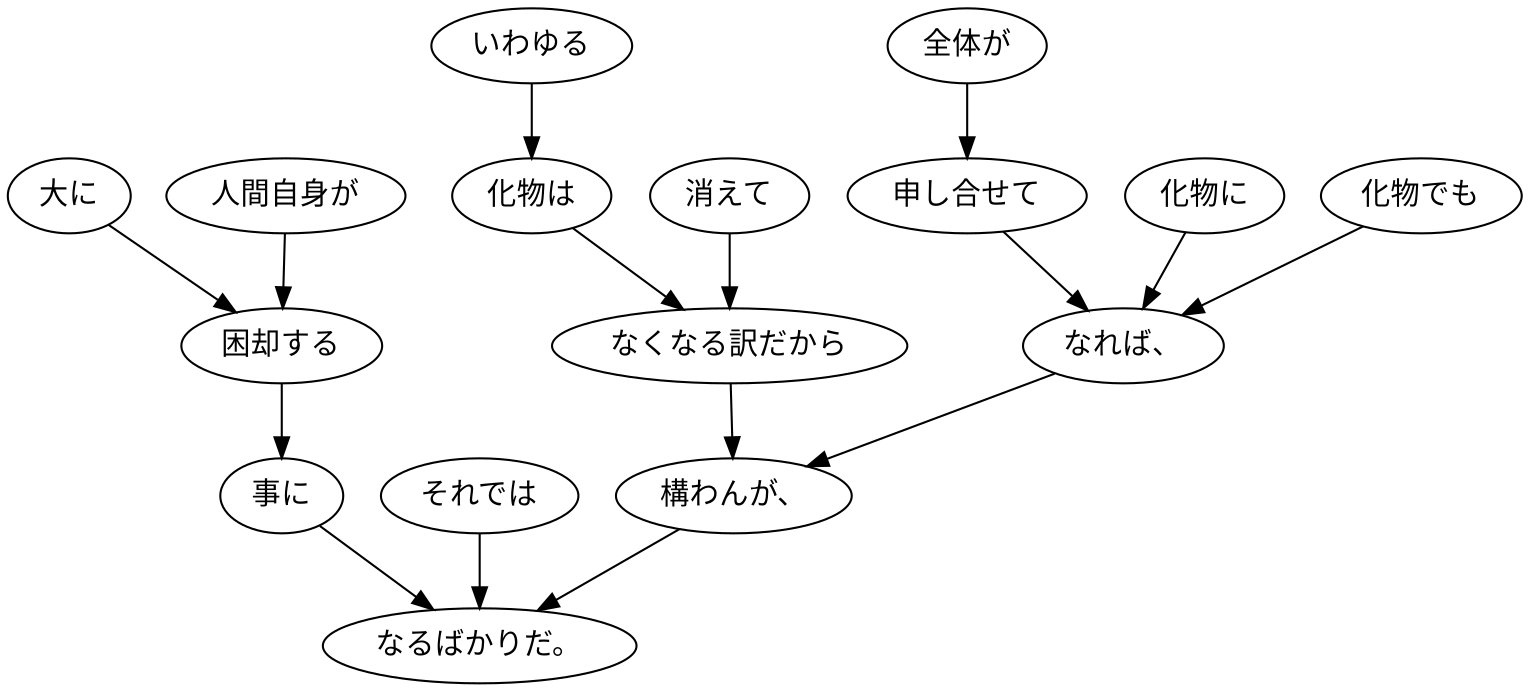 digraph graph4305 {
	node0 [label="化物でも"];
	node1 [label="全体が"];
	node2 [label="申し合せて"];
	node3 [label="化物に"];
	node4 [label="なれば、"];
	node5 [label="いわゆる"];
	node6 [label="化物は"];
	node7 [label="消えて"];
	node8 [label="なくなる訳だから"];
	node9 [label="構わんが、"];
	node10 [label="それでは"];
	node11 [label="人間自身が"];
	node12 [label="大に"];
	node13 [label="困却する"];
	node14 [label="事に"];
	node15 [label="なるばかりだ。"];
	node0 -> node4;
	node1 -> node2;
	node2 -> node4;
	node3 -> node4;
	node4 -> node9;
	node5 -> node6;
	node6 -> node8;
	node7 -> node8;
	node8 -> node9;
	node9 -> node15;
	node10 -> node15;
	node11 -> node13;
	node12 -> node13;
	node13 -> node14;
	node14 -> node15;
}
